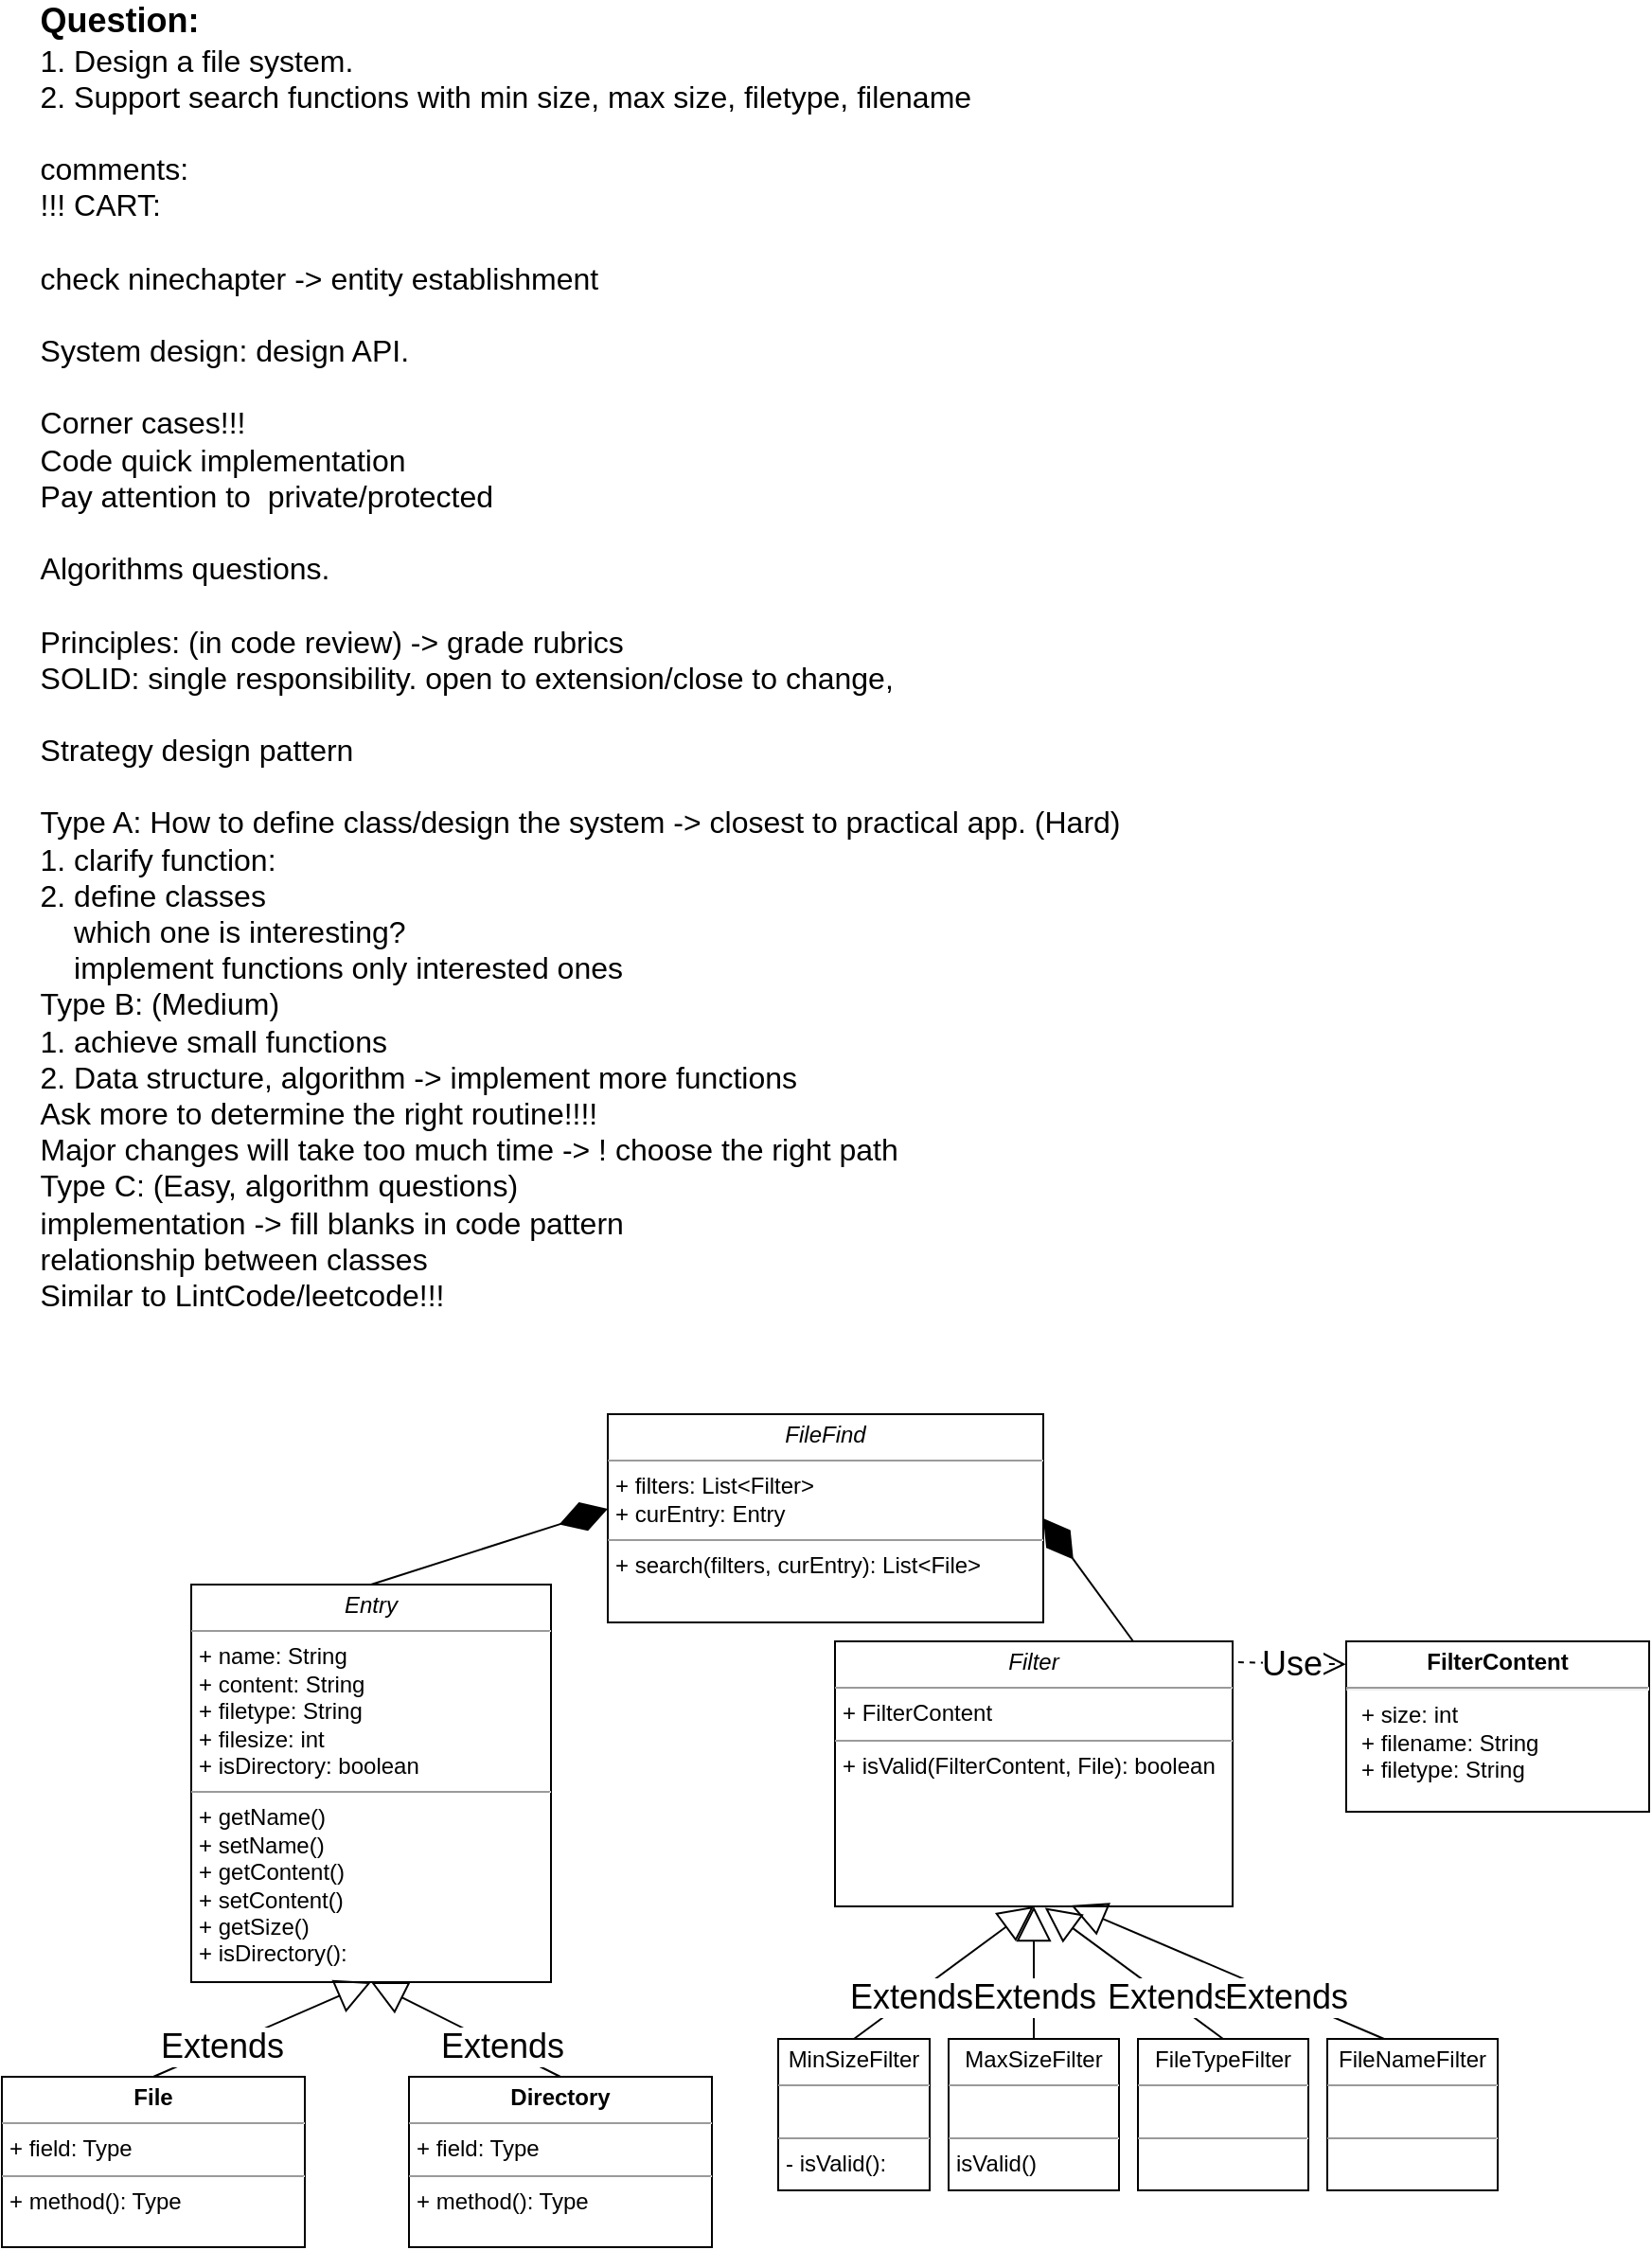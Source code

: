 <mxfile version="18.1.1" type="device"><diagram id="394jj49VwHQxjfBd7CaM" name="Page-1"><mxGraphModel dx="1146" dy="1642" grid="1" gridSize="10" guides="1" tooltips="1" connect="1" arrows="1" fold="1" page="1" pageScale="1" pageWidth="850" pageHeight="1100" math="0" shadow="0"><root><mxCell id="0"/><mxCell id="1" parent="0"/><mxCell id="nP3rP1zWlpxOV4msrTMz-1" value="&lt;div style=&quot;text-align: left;&quot;&gt;&lt;span style=&quot;background-color: initial;&quot;&gt;&lt;font style=&quot;font-size: 18px;&quot;&gt;&lt;b&gt;Question:&lt;/b&gt;&lt;/font&gt;&lt;/span&gt;&lt;/div&gt;&lt;div style=&quot;text-align: left;&quot;&gt;&lt;span style=&quot;background-color: initial;&quot;&gt;&lt;font size=&quot;3&quot;&gt;1. Design a file system.&lt;/font&gt;&lt;/span&gt;&lt;/div&gt;&lt;div style=&quot;text-align: left;&quot;&gt;&lt;span style=&quot;background-color: initial;&quot;&gt;&lt;font size=&quot;3&quot;&gt;2. Support search functions with min size, max size, filetype, filename&lt;/font&gt;&lt;/span&gt;&lt;/div&gt;&lt;div style=&quot;text-align: left;&quot;&gt;&lt;span style=&quot;background-color: initial;&quot;&gt;&lt;font size=&quot;3&quot;&gt;&lt;br&gt;&lt;/font&gt;&lt;/span&gt;&lt;/div&gt;&lt;div style=&quot;text-align: left;&quot;&gt;&lt;span style=&quot;background-color: initial;&quot;&gt;&lt;font size=&quot;3&quot;&gt;comments:&lt;/font&gt;&lt;/span&gt;&lt;/div&gt;&lt;div style=&quot;text-align: left;&quot;&gt;&lt;span style=&quot;background-color: initial;&quot;&gt;&lt;font size=&quot;3&quot;&gt;!!! CART:&lt;/font&gt;&lt;/span&gt;&lt;/div&gt;&lt;div style=&quot;text-align: left;&quot;&gt;&lt;span style=&quot;background-color: initial;&quot;&gt;&lt;font size=&quot;3&quot;&gt;&lt;br&gt;&lt;/font&gt;&lt;/span&gt;&lt;/div&gt;&lt;div style=&quot;text-align: left;&quot;&gt;&lt;font size=&quot;3&quot;&gt;check ninechapter -&amp;gt; entity establishment&lt;/font&gt;&lt;/div&gt;&lt;div style=&quot;text-align: left;&quot;&gt;&lt;font size=&quot;3&quot;&gt;&lt;br&gt;&lt;/font&gt;&lt;/div&gt;&lt;div style=&quot;text-align: left;&quot;&gt;&lt;font size=&quot;3&quot;&gt;System design: design API.&lt;/font&gt;&lt;/div&gt;&lt;div style=&quot;text-align: left;&quot;&gt;&lt;span style=&quot;background-color: initial;&quot;&gt;&lt;font size=&quot;3&quot;&gt;&lt;br&gt;&lt;/font&gt;&lt;/span&gt;&lt;/div&gt;&lt;div style=&quot;text-align: left;&quot;&gt;&lt;span style=&quot;background-color: initial;&quot;&gt;&lt;font size=&quot;3&quot;&gt;Corner cases!!!&lt;/font&gt;&lt;/span&gt;&lt;/div&gt;&lt;div style=&quot;text-align: left;&quot;&gt;&lt;span style=&quot;background-color: initial;&quot;&gt;&lt;font size=&quot;3&quot;&gt;Code quick implementation&lt;/font&gt;&lt;/span&gt;&lt;/div&gt;&lt;div style=&quot;text-align: left;&quot;&gt;&lt;span style=&quot;background-color: initial;&quot;&gt;&lt;font size=&quot;3&quot;&gt;Pay attention to&amp;nbsp; private/protected&lt;/font&gt;&lt;/span&gt;&lt;/div&gt;&lt;div style=&quot;text-align: left;&quot;&gt;&lt;span style=&quot;background-color: initial;&quot;&gt;&lt;font size=&quot;3&quot;&gt;&lt;br&gt;&lt;/font&gt;&lt;/span&gt;&lt;/div&gt;&lt;div style=&quot;text-align: left;&quot;&gt;&lt;font size=&quot;3&quot;&gt;Algorithms questions.&lt;/font&gt;&lt;/div&gt;&lt;div style=&quot;text-align: left;&quot;&gt;&lt;font size=&quot;3&quot;&gt;&lt;br&gt;&lt;/font&gt;&lt;/div&gt;&lt;div style=&quot;text-align: left;&quot;&gt;&lt;font size=&quot;3&quot;&gt;Principles: (in code review) -&amp;gt; grade rubrics&lt;/font&gt;&lt;/div&gt;&lt;div style=&quot;text-align: left;&quot;&gt;&lt;font size=&quot;3&quot;&gt;SOLID: single responsibility. open to extension/close to change,&amp;nbsp;&lt;/font&gt;&lt;/div&gt;&lt;div style=&quot;text-align: left;&quot;&gt;&lt;font size=&quot;3&quot;&gt;&lt;br&gt;&lt;/font&gt;&lt;/div&gt;&lt;div style=&quot;text-align: left;&quot;&gt;&lt;font size=&quot;3&quot;&gt;Strategy design pattern&lt;/font&gt;&lt;/div&gt;&lt;div style=&quot;text-align: left;&quot;&gt;&lt;font size=&quot;3&quot;&gt;&lt;br&gt;&lt;/font&gt;&lt;/div&gt;&lt;div style=&quot;text-align: left;&quot;&gt;&lt;font size=&quot;3&quot;&gt;Type A: How to define class/design the system -&amp;gt; closest to practical app. (Hard)&lt;/font&gt;&lt;/div&gt;&lt;div style=&quot;text-align: left;&quot;&gt;&lt;font size=&quot;3&quot;&gt;1. clarify function:&lt;/font&gt;&lt;/div&gt;&lt;div style=&quot;text-align: left;&quot;&gt;&lt;font size=&quot;3&quot;&gt;2. define classes&lt;/font&gt;&lt;/div&gt;&lt;div style=&quot;text-align: left;&quot;&gt;&lt;font size=&quot;3&quot;&gt;&amp;nbsp; &amp;nbsp; which one is interesting?&lt;/font&gt;&lt;/div&gt;&lt;div style=&quot;text-align: left;&quot;&gt;&lt;font size=&quot;3&quot;&gt;&amp;nbsp; &amp;nbsp; implement functions only interested ones&lt;/font&gt;&lt;/div&gt;&lt;div style=&quot;text-align: left;&quot;&gt;&lt;font size=&quot;3&quot;&gt;Type B: (Medium)&lt;br&gt;1. achieve small functions&lt;/font&gt;&lt;/div&gt;&lt;div style=&quot;text-align: left;&quot;&gt;&lt;font size=&quot;3&quot;&gt;2. Data structure, algorithm -&amp;gt; implement more functions&lt;/font&gt;&lt;/div&gt;&lt;div style=&quot;text-align: left;&quot;&gt;&lt;font size=&quot;3&quot;&gt;Ask more to determine the right routine!!!!&lt;/font&gt;&lt;/div&gt;&lt;div style=&quot;text-align: left;&quot;&gt;&lt;font size=&quot;3&quot;&gt;Major changes will take too much time -&amp;gt; ! choose the right path&lt;/font&gt;&lt;/div&gt;&lt;div style=&quot;text-align: left;&quot;&gt;&lt;font size=&quot;3&quot;&gt;Type C: (Easy, algorithm questions)&lt;/font&gt;&lt;/div&gt;&lt;div style=&quot;text-align: left;&quot;&gt;&lt;font size=&quot;3&quot;&gt;implementation -&amp;gt; fill blanks in code pattern&lt;/font&gt;&lt;/div&gt;&lt;div style=&quot;text-align: left;&quot;&gt;&lt;font size=&quot;3&quot;&gt;relationship between classes&lt;/font&gt;&lt;/div&gt;&lt;div style=&quot;text-align: left;&quot;&gt;&lt;font size=&quot;3&quot;&gt;Similar to LintCode/leetcode!!!&lt;/font&gt;&lt;/div&gt;" style="text;html=1;align=center;verticalAlign=middle;resizable=0;points=[];autosize=1;strokeColor=none;fillColor=none;" vertex="1" parent="1"><mxGeometry x="140" y="-535" width="590" height="550" as="geometry"/></mxCell><mxCell id="nP3rP1zWlpxOV4msrTMz-10" value="&lt;p style=&quot;margin:0px;margin-top:4px;text-align:center;&quot;&gt;&lt;i&gt;Entry&lt;/i&gt;&lt;/p&gt;&lt;hr size=&quot;1&quot;&gt;&lt;p style=&quot;margin:0px;margin-left:4px;&quot;&gt;+ name: String&amp;nbsp;&lt;br&gt;+ content: String&lt;/p&gt;&lt;p style=&quot;margin:0px;margin-left:4px;&quot;&gt;+ filetype: String&lt;/p&gt;&lt;p style=&quot;margin:0px;margin-left:4px;&quot;&gt;+ filesize: int&lt;/p&gt;&lt;p style=&quot;margin:0px;margin-left:4px;&quot;&gt;+ isDirectory: boolean&lt;/p&gt;&lt;hr size=&quot;1&quot;&gt;&lt;p style=&quot;margin:0px;margin-left:4px;&quot;&gt;+ getName()&lt;/p&gt;&lt;p style=&quot;margin:0px;margin-left:4px;&quot;&gt;+ setName()&lt;/p&gt;&lt;p style=&quot;margin:0px;margin-left:4px;&quot;&gt;+ getContent()&lt;/p&gt;&lt;p style=&quot;margin:0px;margin-left:4px;&quot;&gt;+ setContent()&lt;/p&gt;&lt;p style=&quot;margin:0px;margin-left:4px;&quot;&gt;+ getSize()&lt;br&gt;+ isDirectory():&lt;/p&gt;" style="verticalAlign=top;align=left;overflow=fill;fontSize=12;fontFamily=Helvetica;html=1;" vertex="1" parent="1"><mxGeometry x="230" y="230" width="190" height="210" as="geometry"/></mxCell><mxCell id="nP3rP1zWlpxOV4msrTMz-11" value="&lt;p style=&quot;margin:0px;margin-top:4px;text-align:center;&quot;&gt;&lt;b&gt;File&lt;/b&gt;&lt;/p&gt;&lt;hr size=&quot;1&quot;&gt;&lt;p style=&quot;margin:0px;margin-left:4px;&quot;&gt;+ field: Type&lt;/p&gt;&lt;hr size=&quot;1&quot;&gt;&lt;p style=&quot;margin:0px;margin-left:4px;&quot;&gt;+ method(): Type&lt;/p&gt;" style="verticalAlign=top;align=left;overflow=fill;fontSize=12;fontFamily=Helvetica;html=1;" vertex="1" parent="1"><mxGeometry x="130" y="490" width="160" height="90" as="geometry"/></mxCell><mxCell id="nP3rP1zWlpxOV4msrTMz-12" value="&lt;p style=&quot;margin:0px;margin-top:4px;text-align:center;&quot;&gt;&lt;b&gt;Directory&lt;/b&gt;&lt;/p&gt;&lt;hr size=&quot;1&quot;&gt;&lt;p style=&quot;margin:0px;margin-left:4px;&quot;&gt;+ field: Type&lt;/p&gt;&lt;hr size=&quot;1&quot;&gt;&lt;p style=&quot;margin:0px;margin-left:4px;&quot;&gt;+ method(): Type&lt;/p&gt;" style="verticalAlign=top;align=left;overflow=fill;fontSize=12;fontFamily=Helvetica;html=1;" vertex="1" parent="1"><mxGeometry x="345" y="490" width="160" height="90" as="geometry"/></mxCell><mxCell id="nP3rP1zWlpxOV4msrTMz-13" value="Extends" style="endArrow=block;endSize=16;endFill=0;html=1;rounded=0;fontSize=18;entryX=0.5;entryY=1;entryDx=0;entryDy=0;exitX=0.5;exitY=0;exitDx=0;exitDy=0;" edge="1" parent="1" source="nP3rP1zWlpxOV4msrTMz-11" target="nP3rP1zWlpxOV4msrTMz-10"><mxGeometry x="-0.375" width="160" relative="1" as="geometry"><mxPoint x="200" y="450" as="sourcePoint"/><mxPoint x="360" y="450" as="targetPoint"/><mxPoint as="offset"/></mxGeometry></mxCell><mxCell id="nP3rP1zWlpxOV4msrTMz-14" value="Extends" style="endArrow=block;endSize=16;endFill=0;html=1;rounded=0;fontSize=18;entryX=0.5;entryY=1;entryDx=0;entryDy=0;exitX=0.5;exitY=0;exitDx=0;exitDy=0;" edge="1" parent="1" source="nP3rP1zWlpxOV4msrTMz-12" target="nP3rP1zWlpxOV4msrTMz-10"><mxGeometry x="-0.375" width="160" relative="1" as="geometry"><mxPoint x="220" y="500" as="sourcePoint"/><mxPoint x="335" y="450.0" as="targetPoint"/><mxPoint as="offset"/></mxGeometry></mxCell><mxCell id="nP3rP1zWlpxOV4msrTMz-15" value="&lt;p style=&quot;margin:0px;margin-top:4px;text-align:center;&quot;&gt;&lt;i&gt;Filter&lt;/i&gt;&lt;/p&gt;&lt;hr size=&quot;1&quot;&gt;&lt;p style=&quot;margin:0px;margin-left:4px;&quot;&gt;+ FilterContent&amp;nbsp;&lt;/p&gt;&lt;hr size=&quot;1&quot;&gt;&lt;p style=&quot;margin:0px;margin-left:4px;&quot;&gt;+ isValid(FilterContent, File): boolean&lt;/p&gt;" style="verticalAlign=top;align=left;overflow=fill;fontSize=12;fontFamily=Helvetica;html=1;" vertex="1" parent="1"><mxGeometry x="570" y="260" width="210" height="140" as="geometry"/></mxCell><mxCell id="nP3rP1zWlpxOV4msrTMz-17" value="&lt;p style=&quot;margin: 4px 0px 0px; text-align: center;&quot;&gt;&lt;b style=&quot;&quot;&gt;FilterContent&lt;/b&gt;&lt;/p&gt;&lt;hr&gt;&lt;p style=&quot;margin:0px;margin-left:8px;&quot;&gt;+ size: int&lt;/p&gt;&lt;p style=&quot;margin:0px;margin-left:8px;&quot;&gt;+ filename: String&lt;/p&gt;&lt;p style=&quot;margin:0px;margin-left:8px;&quot;&gt;+ filetype: String&lt;/p&gt;" style="verticalAlign=top;align=left;overflow=fill;fontSize=12;fontFamily=Helvetica;html=1;" vertex="1" parent="1"><mxGeometry x="840" y="260" width="160" height="90" as="geometry"/></mxCell><mxCell id="nP3rP1zWlpxOV4msrTMz-18" value="Use" style="endArrow=open;endSize=12;dashed=1;html=1;rounded=0;fontSize=18;entryX=-0.001;entryY=0.135;entryDx=0;entryDy=0;entryPerimeter=0;exitX=1.014;exitY=0.079;exitDx=0;exitDy=0;exitPerimeter=0;" edge="1" parent="1" source="nP3rP1zWlpxOV4msrTMz-15" target="nP3rP1zWlpxOV4msrTMz-17"><mxGeometry width="160" relative="1" as="geometry"><mxPoint x="760" y="270" as="sourcePoint"/><mxPoint x="920" y="270" as="targetPoint"/></mxGeometry></mxCell><mxCell id="nP3rP1zWlpxOV4msrTMz-19" value="&lt;p style=&quot;margin:0px;margin-top:4px;text-align:center;&quot;&gt;MinSizeFilter&lt;/p&gt;&lt;hr size=&quot;1&quot;&gt;&lt;p style=&quot;margin:0px;margin-left:4px;&quot;&gt;&lt;br&gt;&lt;/p&gt;&lt;hr size=&quot;1&quot;&gt;&lt;p style=&quot;margin:0px;margin-left:4px;&quot;&gt;- isValid():&lt;/p&gt;" style="verticalAlign=top;align=left;overflow=fill;fontSize=12;fontFamily=Helvetica;html=1;" vertex="1" parent="1"><mxGeometry x="540" y="470" width="80" height="80" as="geometry"/></mxCell><mxCell id="nP3rP1zWlpxOV4msrTMz-20" value="Extends" style="endArrow=block;endSize=16;endFill=0;html=1;rounded=0;fontSize=18;entryX=0.5;entryY=1;entryDx=0;entryDy=0;exitX=0.5;exitY=0;exitDx=0;exitDy=0;" edge="1" parent="1" source="nP3rP1zWlpxOV4msrTMz-19" target="nP3rP1zWlpxOV4msrTMz-15"><mxGeometry x="-0.375" width="160" relative="1" as="geometry"><mxPoint x="435" y="500" as="sourcePoint"/><mxPoint x="335" y="450.0" as="targetPoint"/><mxPoint as="offset"/></mxGeometry></mxCell><mxCell id="nP3rP1zWlpxOV4msrTMz-21" value="&lt;p style=&quot;margin:0px;margin-top:4px;text-align:center;&quot;&gt;MaxSizeFilter&lt;/p&gt;&lt;hr size=&quot;1&quot;&gt;&lt;p style=&quot;margin:0px;margin-left:4px;&quot;&gt;&lt;br&gt;&lt;/p&gt;&lt;hr size=&quot;1&quot;&gt;&lt;p style=&quot;margin:0px;margin-left:4px;&quot;&gt;isValid()&lt;/p&gt;" style="verticalAlign=top;align=left;overflow=fill;fontSize=12;fontFamily=Helvetica;html=1;" vertex="1" parent="1"><mxGeometry x="630" y="470" width="90" height="80" as="geometry"/></mxCell><mxCell id="nP3rP1zWlpxOV4msrTMz-23" value="&lt;p style=&quot;margin:0px;margin-top:4px;text-align:center;&quot;&gt;FileTypeFilter&lt;/p&gt;&lt;hr size=&quot;1&quot;&gt;&lt;p style=&quot;margin:0px;margin-left:4px;&quot;&gt;&lt;br&gt;&lt;/p&gt;&lt;hr size=&quot;1&quot;&gt;&lt;p style=&quot;margin:0px;margin-left:4px;&quot;&gt;&lt;br&gt;&lt;/p&gt;" style="verticalAlign=top;align=left;overflow=fill;fontSize=12;fontFamily=Helvetica;html=1;" vertex="1" parent="1"><mxGeometry x="730" y="470" width="90" height="80" as="geometry"/></mxCell><mxCell id="nP3rP1zWlpxOV4msrTMz-24" value="&lt;p style=&quot;margin:0px;margin-top:4px;text-align:center;&quot;&gt;FileNameFilter&lt;/p&gt;&lt;hr size=&quot;1&quot;&gt;&lt;p style=&quot;margin:0px;margin-left:4px;&quot;&gt;&lt;br&gt;&lt;/p&gt;&lt;hr size=&quot;1&quot;&gt;&lt;p style=&quot;margin:0px;margin-left:4px;&quot;&gt;&lt;br&gt;&lt;/p&gt;" style="verticalAlign=top;align=left;overflow=fill;fontSize=12;fontFamily=Helvetica;html=1;" vertex="1" parent="1"><mxGeometry x="830" y="470" width="90" height="80" as="geometry"/></mxCell><mxCell id="nP3rP1zWlpxOV4msrTMz-25" value="Extends" style="endArrow=block;endSize=16;endFill=0;html=1;rounded=0;fontSize=18;entryX=0.5;entryY=1;entryDx=0;entryDy=0;exitX=0.5;exitY=0;exitDx=0;exitDy=0;" edge="1" parent="1" source="nP3rP1zWlpxOV4msrTMz-21" target="nP3rP1zWlpxOV4msrTMz-15"><mxGeometry x="-0.375" width="160" relative="1" as="geometry"><mxPoint x="590" y="480.0" as="sourcePoint"/><mxPoint x="685" y="410.0" as="targetPoint"/><mxPoint as="offset"/></mxGeometry></mxCell><mxCell id="nP3rP1zWlpxOV4msrTMz-26" value="Extends" style="endArrow=block;endSize=16;endFill=0;html=1;rounded=0;fontSize=18;entryX=0.528;entryY=1.005;entryDx=0;entryDy=0;exitX=0.5;exitY=0;exitDx=0;exitDy=0;entryPerimeter=0;" edge="1" parent="1" source="nP3rP1zWlpxOV4msrTMz-23" target="nP3rP1zWlpxOV4msrTMz-15"><mxGeometry x="-0.375" width="160" relative="1" as="geometry"><mxPoint x="685" y="470.0" as="sourcePoint"/><mxPoint x="685" y="400.0" as="targetPoint"/><mxPoint as="offset"/></mxGeometry></mxCell><mxCell id="nP3rP1zWlpxOV4msrTMz-28" value="Extends" style="endArrow=block;endSize=16;endFill=0;html=1;rounded=0;fontSize=18;entryX=0.594;entryY=0.996;entryDx=0;entryDy=0;exitX=0.5;exitY=0;exitDx=0;exitDy=0;entryPerimeter=0;" edge="1" parent="1" target="nP3rP1zWlpxOV4msrTMz-15"><mxGeometry x="-0.375" width="160" relative="1" as="geometry"><mxPoint x="860" y="470.0" as="sourcePoint"/><mxPoint x="770" y="400.0" as="targetPoint"/><mxPoint as="offset"/></mxGeometry></mxCell><mxCell id="nP3rP1zWlpxOV4msrTMz-29" value="&lt;p style=&quot;margin:0px;margin-top:4px;text-align:center;&quot;&gt;&lt;i&gt;FileFind&lt;/i&gt;&lt;/p&gt;&lt;hr size=&quot;1&quot;&gt;&lt;p style=&quot;margin:0px;margin-left:4px;&quot;&gt;+ filters: List&amp;lt;Filter&amp;gt;&lt;br&gt;+ curEntry: Entry&lt;/p&gt;&lt;hr size=&quot;1&quot;&gt;&lt;p style=&quot;margin:0px;margin-left:4px;&quot;&gt;+ search(filters, curEntry): List&amp;lt;File&amp;gt;&lt;/p&gt;" style="verticalAlign=top;align=left;overflow=fill;fontSize=12;fontFamily=Helvetica;html=1;" vertex="1" parent="1"><mxGeometry x="450" y="140" width="230" height="110" as="geometry"/></mxCell><mxCell id="nP3rP1zWlpxOV4msrTMz-30" value="" style="endArrow=diamondThin;endFill=1;endSize=24;html=1;rounded=0;fontSize=18;exitX=0.5;exitY=0;exitDx=0;exitDy=0;" edge="1" parent="1" source="nP3rP1zWlpxOV4msrTMz-10"><mxGeometry width="160" relative="1" as="geometry"><mxPoint x="290" y="190" as="sourcePoint"/><mxPoint x="450" y="190" as="targetPoint"/></mxGeometry></mxCell><mxCell id="nP3rP1zWlpxOV4msrTMz-31" value="" style="endArrow=diamondThin;endFill=1;endSize=24;html=1;rounded=0;fontSize=18;entryX=1;entryY=0.5;entryDx=0;entryDy=0;exitX=0.75;exitY=0;exitDx=0;exitDy=0;" edge="1" parent="1" source="nP3rP1zWlpxOV4msrTMz-15" target="nP3rP1zWlpxOV4msrTMz-29"><mxGeometry width="160" relative="1" as="geometry"><mxPoint x="580" y="330" as="sourcePoint"/><mxPoint x="740" y="330" as="targetPoint"/></mxGeometry></mxCell></root></mxGraphModel></diagram></mxfile>